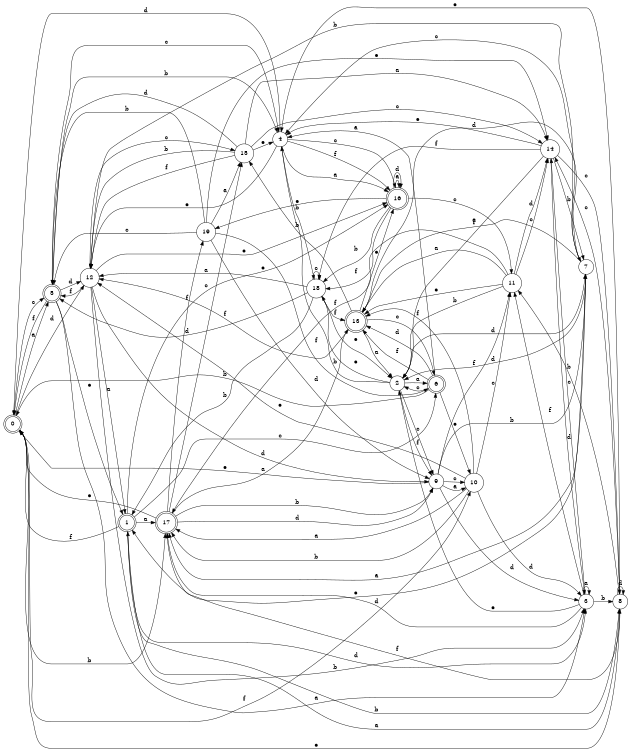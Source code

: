 digraph n16_3 {
__start0 [label="" shape="none"];

rankdir=LR;
size="8,5";

s0 [style="rounded,filled", color="black", fillcolor="white" shape="doublecircle", label="0"];
s1 [style="rounded,filled", color="black", fillcolor="white" shape="doublecircle", label="1"];
s2 [style="filled", color="black", fillcolor="white" shape="circle", label="2"];
s3 [style="filled", color="black", fillcolor="white" shape="circle", label="3"];
s4 [style="filled", color="black", fillcolor="white" shape="circle", label="4"];
s5 [style="rounded,filled", color="black", fillcolor="white" shape="doublecircle", label="5"];
s6 [style="rounded,filled", color="black", fillcolor="white" shape="doublecircle", label="6"];
s7 [style="filled", color="black", fillcolor="white" shape="circle", label="7"];
s8 [style="filled", color="black", fillcolor="white" shape="circle", label="8"];
s9 [style="filled", color="black", fillcolor="white" shape="circle", label="9"];
s10 [style="filled", color="black", fillcolor="white" shape="circle", label="10"];
s11 [style="filled", color="black", fillcolor="white" shape="circle", label="11"];
s12 [style="filled", color="black", fillcolor="white" shape="circle", label="12"];
s13 [style="rounded,filled", color="black", fillcolor="white" shape="doublecircle", label="13"];
s14 [style="filled", color="black", fillcolor="white" shape="circle", label="14"];
s15 [style="filled", color="black", fillcolor="white" shape="circle", label="15"];
s16 [style="rounded,filled", color="black", fillcolor="white" shape="doublecircle", label="16"];
s17 [style="rounded,filled", color="black", fillcolor="white" shape="doublecircle", label="17"];
s18 [style="filled", color="black", fillcolor="white" shape="circle", label="18"];
s19 [style="filled", color="black", fillcolor="white" shape="circle", label="19"];
s0 -> s5 [label="a"];
s0 -> s17 [label="b"];
s0 -> s5 [label="c"];
s0 -> s12 [label="d"];
s0 -> s8 [label="e"];
s0 -> s10 [label="f"];
s1 -> s17 [label="a"];
s1 -> s8 [label="b"];
s1 -> s6 [label="c"];
s1 -> s3 [label="d"];
s1 -> s16 [label="e"];
s1 -> s0 [label="f"];
s2 -> s6 [label="a"];
s2 -> s4 [label="b"];
s2 -> s9 [label="c"];
s2 -> s7 [label="d"];
s2 -> s18 [label="e"];
s2 -> s9 [label="f"];
s3 -> s3 [label="a"];
s3 -> s8 [label="b"];
s3 -> s14 [label="c"];
s3 -> s17 [label="d"];
s3 -> s2 [label="e"];
s3 -> s11 [label="f"];
s4 -> s16 [label="a"];
s4 -> s18 [label="b"];
s4 -> s16 [label="c"];
s4 -> s0 [label="d"];
s4 -> s12 [label="e"];
s4 -> s16 [label="f"];
s5 -> s3 [label="a"];
s5 -> s4 [label="b"];
s5 -> s4 [label="c"];
s5 -> s12 [label="d"];
s5 -> s1 [label="e"];
s5 -> s0 [label="f"];
s6 -> s4 [label="a"];
s6 -> s0 [label="b"];
s6 -> s2 [label="c"];
s6 -> s13 [label="d"];
s6 -> s10 [label="e"];
s6 -> s13 [label="f"];
s7 -> s17 [label="a"];
s7 -> s12 [label="b"];
s7 -> s4 [label="c"];
s7 -> s2 [label="d"];
s7 -> s1 [label="e"];
s7 -> s13 [label="f"];
s8 -> s1 [label="a"];
s8 -> s11 [label="b"];
s8 -> s14 [label="c"];
s8 -> s8 [label="d"];
s8 -> s4 [label="e"];
s8 -> s17 [label="f"];
s9 -> s10 [label="a"];
s9 -> s7 [label="b"];
s9 -> s10 [label="c"];
s9 -> s3 [label="d"];
s9 -> s0 [label="e"];
s9 -> s11 [label="f"];
s10 -> s17 [label="a"];
s10 -> s17 [label="b"];
s10 -> s11 [label="c"];
s10 -> s3 [label="d"];
s10 -> s12 [label="e"];
s10 -> s13 [label="f"];
s11 -> s13 [label="a"];
s11 -> s2 [label="b"];
s11 -> s14 [label="c"];
s11 -> s14 [label="d"];
s11 -> s13 [label="e"];
s11 -> s17 [label="f"];
s12 -> s1 [label="a"];
s12 -> s3 [label="b"];
s12 -> s15 [label="c"];
s12 -> s9 [label="d"];
s12 -> s16 [label="e"];
s12 -> s5 [label="f"];
s13 -> s2 [label="a"];
s13 -> s15 [label="b"];
s13 -> s6 [label="c"];
s13 -> s7 [label="d"];
s13 -> s16 [label="e"];
s13 -> s12 [label="f"];
s14 -> s2 [label="a"];
s14 -> s7 [label="b"];
s14 -> s8 [label="c"];
s14 -> s3 [label="d"];
s14 -> s4 [label="e"];
s14 -> s18 [label="f"];
s15 -> s14 [label="a"];
s15 -> s12 [label="b"];
s15 -> s14 [label="c"];
s15 -> s5 [label="d"];
s15 -> s4 [label="e"];
s15 -> s12 [label="f"];
s16 -> s16 [label="a"];
s16 -> s18 [label="b"];
s16 -> s11 [label="c"];
s16 -> s16 [label="d"];
s16 -> s19 [label="e"];
s16 -> s18 [label="f"];
s17 -> s13 [label="a"];
s17 -> s9 [label="b"];
s17 -> s15 [label="c"];
s17 -> s9 [label="d"];
s17 -> s0 [label="e"];
s17 -> s19 [label="f"];
s18 -> s12 [label="a"];
s18 -> s1 [label="b"];
s18 -> s18 [label="c"];
s18 -> s5 [label="d"];
s18 -> s2 [label="e"];
s18 -> s13 [label="f"];
s19 -> s15 [label="a"];
s19 -> s5 [label="b"];
s19 -> s5 [label="c"];
s19 -> s9 [label="d"];
s19 -> s14 [label="e"];
s19 -> s6 [label="f"];

}